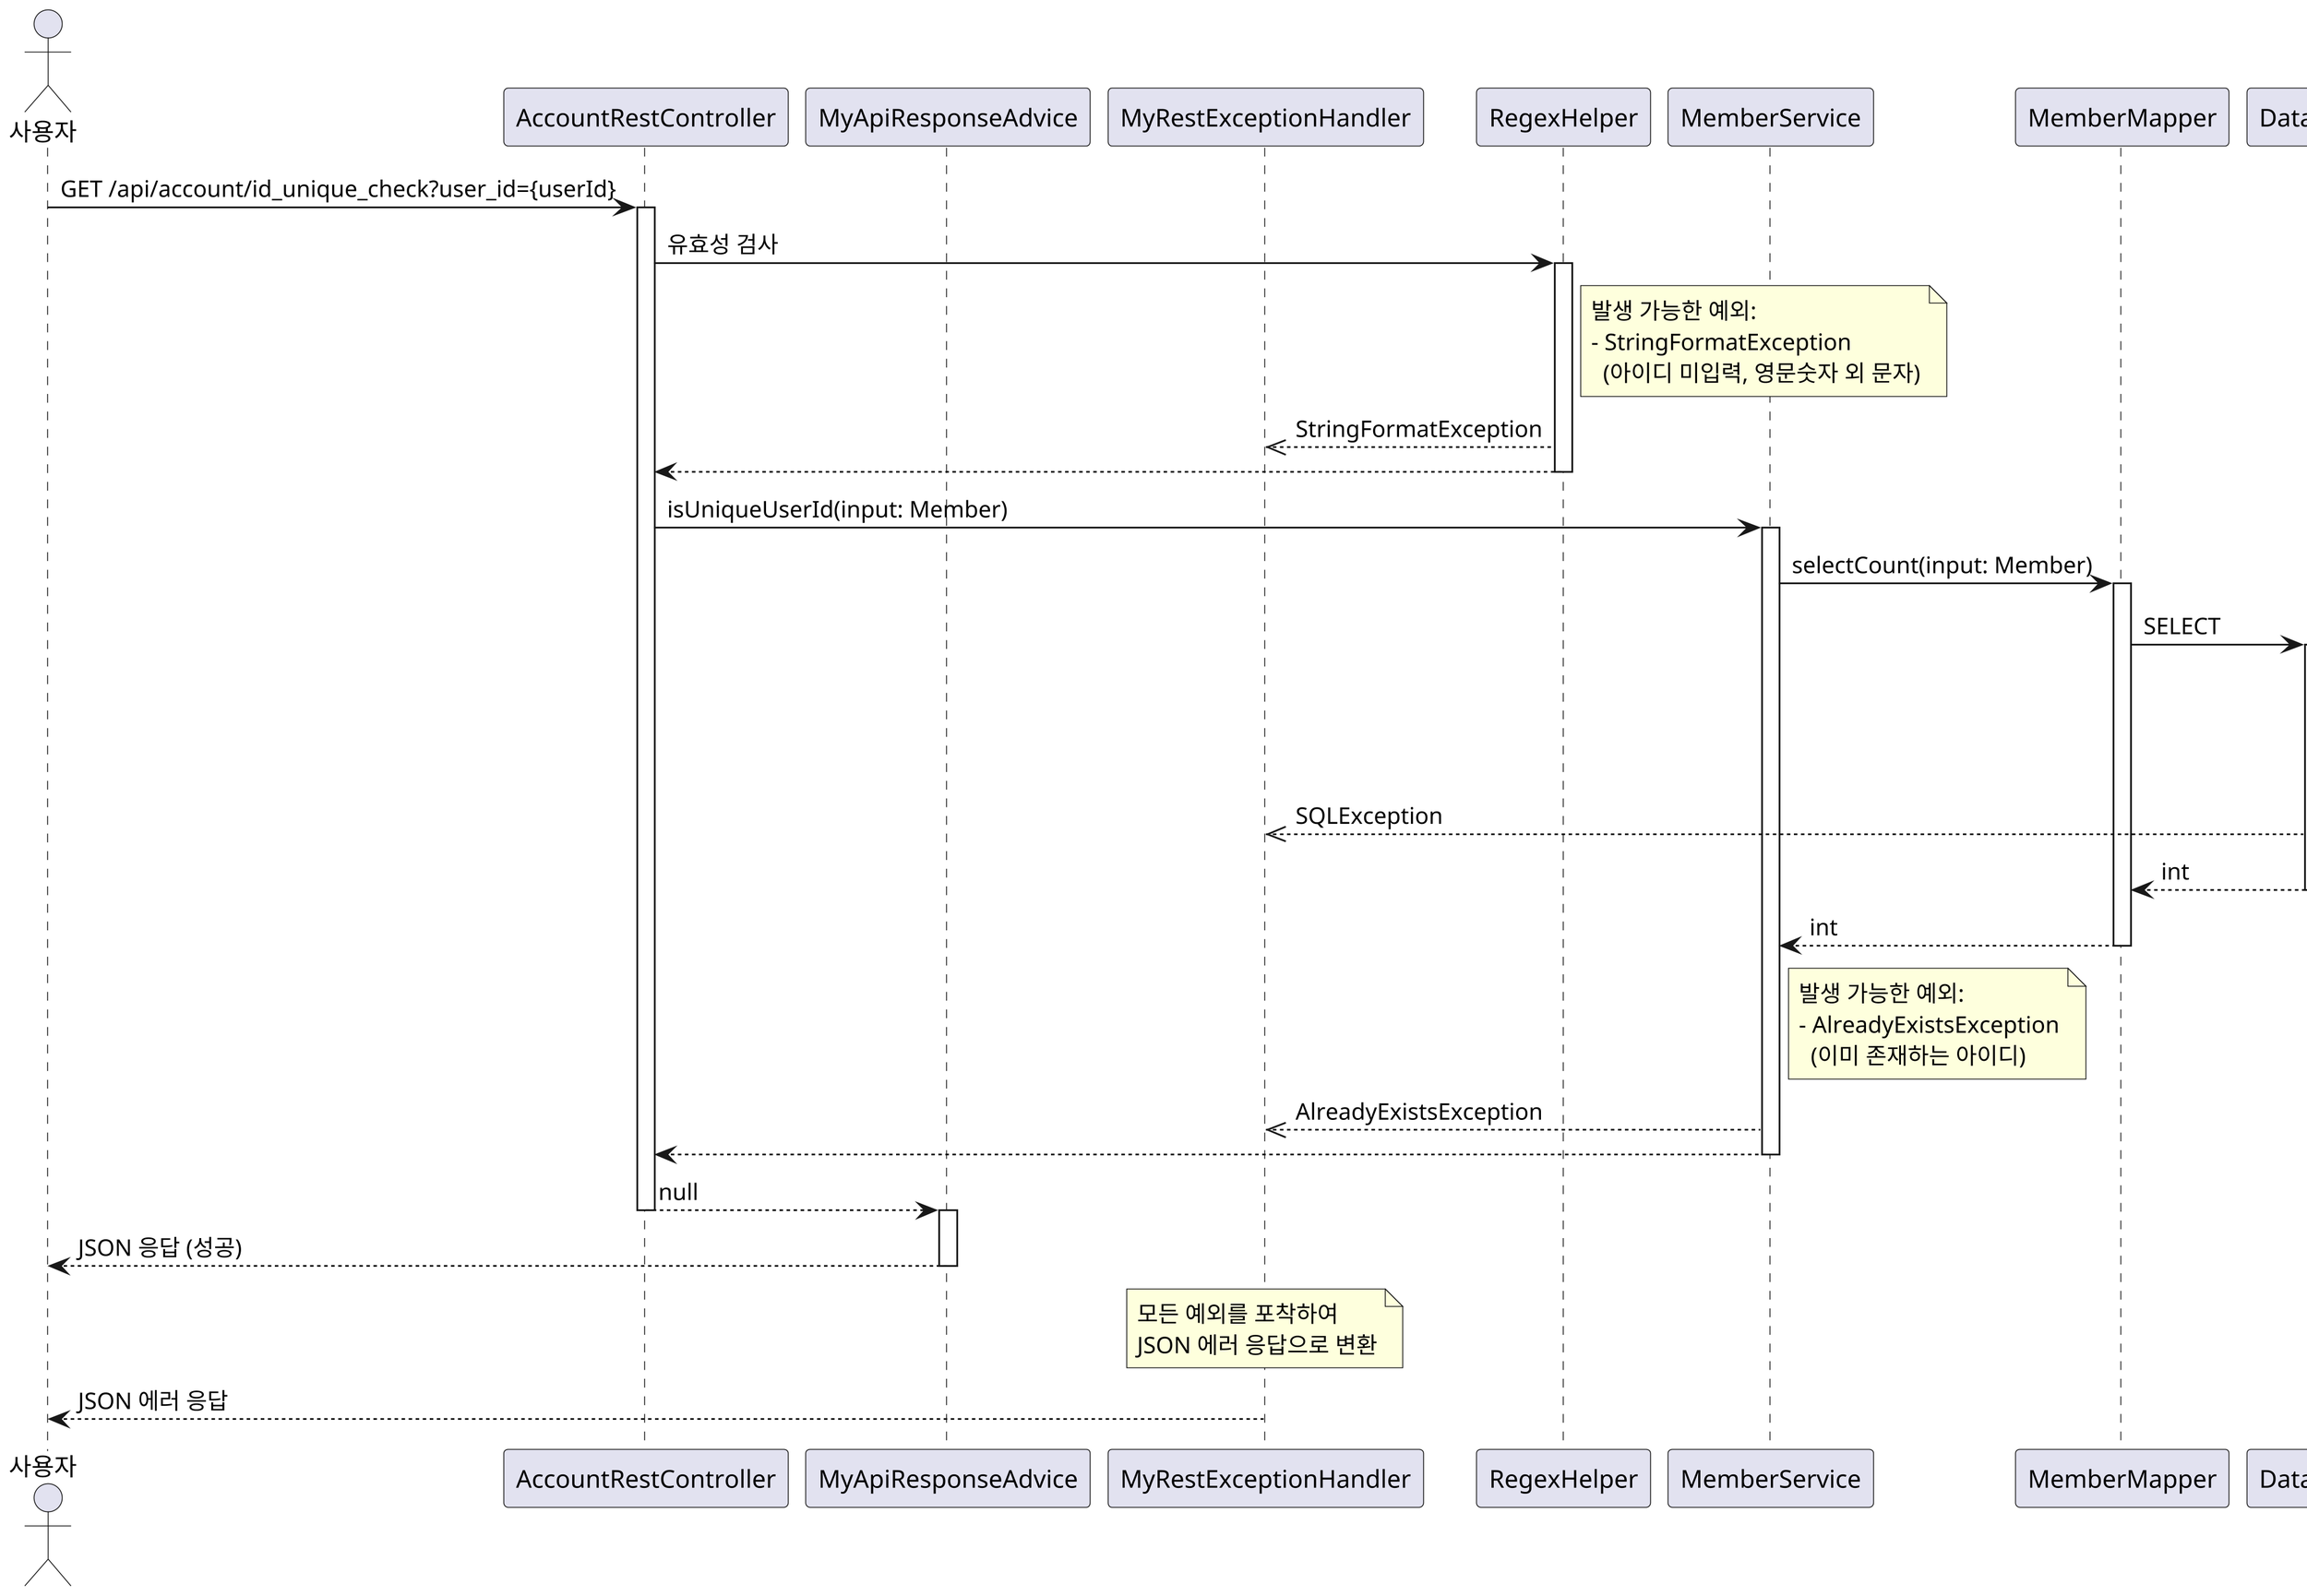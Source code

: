 @startuml
skinparam dpi 300

actor Actor as "사용자"
participant AccountRestController
participant MyApiResponseAdvice
participant MyRestExceptionHandler
participant RegexHelper
participant MemberService
participant MemberMapper
participant Database

Actor -> AccountRestController: GET /api/account/id_unique_check?user_id={userId}
activate AccountRestController
' note right: @SessionCheckHelper(enable = false)

AccountRestController -> RegexHelper: 유효성 검사
activate RegexHelper
note right of RegexHelper: 발생 가능한 예외:\n- StringFormatException\n  (아이디 미입력, 영문숫자 외 문자)
RegexHelper -->> MyRestExceptionHandler: StringFormatException
RegexHelper --> AccountRestController
deactivate RegexHelper

AccountRestController -> MemberService: isUniqueUserId(input: Member)
activate MemberService
MemberService -> MemberMapper: selectCount(input: Member)
activate MemberMapper
MemberMapper -> Database: SELECT
activate Database
note right: 중복 아이디 조회
note right of Database: 발생 가능한 예외:\n- SQLException\n  (데이터베이스 연결 오류)
Database -->> MyRestExceptionHandler: SQLException
Database --> MemberMapper: int
deactivate Database
MemberMapper --> MemberService: int
deactivate MemberMapper
note right of MemberService: 발생 가능한 예외:\n- AlreadyExistsException\n  (이미 존재하는 아이디)
MemberService -->> MyRestExceptionHandler: AlreadyExistsException
MemberService --> AccountRestController
deactivate MemberService

AccountRestController --> MyApiResponseAdvice: null
deactivate AccountRestController
activate MyApiResponseAdvice
MyApiResponseAdvice --> Actor: JSON 응답 (성공)
deactivate MyApiResponseAdvice

note over MyRestExceptionHandler: 모든 예외를 포착하여\nJSON 에러 응답으로 변환
MyRestExceptionHandler --> Actor: JSON 에러 응답

@enduml

